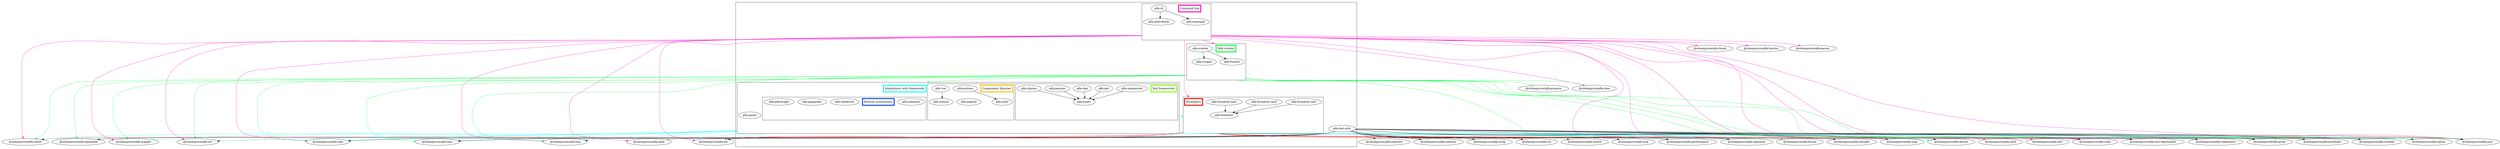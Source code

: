 digraph "dependency-graph-Alfa integrations" {
  compound = true;
  "@siteimprove/alfa-act";
  "exit_Formatters";
  "@siteimprove/alfa-earl";
  "@siteimprove/alfa-formatter";
  "@siteimprove/alfa-future";
  "@siteimprove/alfa-hash";
  "@siteimprove/alfa-rules";
  "@siteimprove/alfa-test-deprecated";
  "@siteimprove/alfa-functor";
  "exit_Command line";
  "@siteimprove/alfa-json";
  "@siteimprove/alfa-mapper";
  "@siteimprove/alfa-option";
  "@siteimprove/alfa-parser";
  "@siteimprove/alfa-predicate";
  "@siteimprove/alfa-refinement";
  "@siteimprove/alfa-result";
  "@siteimprove/alfa-thunk";
  "@siteimprove/alfa-device";
  "exit_Integrations with frameworks";
  "@siteimprove/alfa-dom";
  "@siteimprove/alfa-http";
  "@siteimprove/alfa-url";
  "@siteimprove/alfa-web";
  "@siteimprove/alfa-react";
  "@siteimprove/alfa-assert";
  "@siteimprove/alfa-array";
  "exit_Web crawler";
  "@siteimprove/alfa-equatable";
  "@siteimprove/alfa-iterable";
  "@siteimprove/alfa-promise";
  "@siteimprove/alfa-puppeteer";
  "name_Integrations with frameworks";
  "@siteimprove/alfa-time";
  "@siteimprove/alfa-cheerio";
  "@siteimprove/alfa-performance";
  "@siteimprove/alfa-sequence";
  "@siteimprove/alfa-command";
  "name_Formatters";
  "@siteimprove/alfa-interviewer";
  "@siteimprove/alfa-scraper";
  "name_Web crawler";
  "@siteimprove/alfa-aria";
  "@siteimprove/alfa-cascade";
  "@siteimprove/alfa-css";
  "@siteimprove/alfa-map";
  "@siteimprove/alfa-selective";
  "@siteimprove/alfa-selector";
  "@siteimprove/alfa-wcag";
  "@siteimprove/alfa-record";
  "@siteimprove/alfa-sarif";
  "@siteimprove/alfa-frontier";
  "@siteimprove/alfa-formatter-earl";
  subgraph "cluster_Alfa integrations" {
    color = "#000000";
    label = "";
    "exit_Alfa integrations" [
      style = "invis";
    ];
    "@siteimprove/alfa-test-utils" [
      label = "alfa-test-utils";
    ];
    subgraph "cluster_Formatters" {
      color = "#000000";
      label = "";
      "name_Formatters" [
        penwidth = 5;
        shape = "rectangle";
        color = "#ff0000";
        label = "Formatters";
      ];
      "exit_Formatters" [
        style = "invis";
      ];
      "@siteimprove/alfa-formatter-earl" [
        label = "alfa-formatter-earl";
      ];
      "@siteimprove/alfa-formatter-sarif" [
        label = "alfa-formatter-sarif";
      ];
      "@siteimprove/alfa-formatter-json" [
        label = "alfa-formatter-json";
      ];
      "@siteimprove/alfa-formatter" [
        label = "alfa-formatter";
      ];
      "@siteimprove/alfa-formatter-earl" -> "exit_Formatters" [
        style = "invis";
      ];
      "@siteimprove/alfa-formatter-sarif" -> "exit_Formatters" [
        style = "invis";
      ];
      "@siteimprove/alfa-formatter-json" -> "exit_Formatters" [
        style = "invis";
      ];
      "@siteimprove/alfa-formatter" -> "exit_Formatters" [
        style = "invis";
      ];
    }
    subgraph "cluster_Command line" {
      color = "#000000";
      label = "";
      "name_Command line" [
        penwidth = 5;
        shape = "rectangle";
        color = "#ff00bf";
        label = "Command line";
      ];
      "exit_Command line" [
        style = "invis";
      ];
      "@siteimprove/alfa-command" [
        label = "alfa-command";
      ];
      "@siteimprove/alfa-interviewer" [
        label = "alfa-interviewer";
      ];
      "@siteimprove/alfa-cli" [
        label = "alfa-cli";
      ];
      "@siteimprove/alfa-command" -> "exit_Command line" [
        style = "invis";
      ];
      "@siteimprove/alfa-interviewer" -> "exit_Command line" [
        style = "invis";
      ];
      "@siteimprove/alfa-cli" -> "exit_Command line" [
        style = "invis";
      ];
    }
    subgraph "cluster_Integrations with frameworks" {
      color = "#000000";
      label = "";
      "name_Integrations with frameworks" [
        penwidth = 5;
        shape = "rectangle";
        color = "#00ffff";
        label = "Integrations with frameworks";
      ];
      "exit_Integrations with frameworks" [
        style = "invis";
      ];
      "@siteimprove/alfa-jquery" [
        label = "alfa-jquery";
      ];
      subgraph "cluster_Browser automations" {
        color = "#000000";
        label = "";
        "name_Browser automations" [
          penwidth = 5;
          shape = "rectangle";
          color = "#0040ff";
          label = "Browser automations";
        ];
        "exit_Browser automations" [
          style = "invis";
        ];
        "@siteimprove/alfa-playwright" [
          label = "alfa-playwright";
        ];
        "@siteimprove/alfa-puppeteer" [
          label = "alfa-puppeteer";
        ];
        "@siteimprove/alfa-webdriver" [
          label = "alfa-webdriver";
        ];
        "@siteimprove/alfa-selenium" [
          label = "alfa-selenium";
        ];
        "@siteimprove/alfa-playwright" -> "exit_Browser automations" [
          style = "invis";
        ];
        "@siteimprove/alfa-puppeteer" -> "exit_Browser automations" [
          style = "invis";
        ];
        "@siteimprove/alfa-webdriver" -> "exit_Browser automations" [
          style = "invis";
        ];
        "@siteimprove/alfa-selenium" -> "exit_Browser automations" [
          style = "invis";
        ];
      }
      subgraph "cluster_Components libraries" {
        color = "#000000";
        label = "";
        "name_Components libraries" [
          penwidth = 5;
          shape = "rectangle";
          color = "#ffbf00";
          label = "Components libraries";
        ];
        "exit_Components libraries" [
          style = "invis";
        ];
        "@siteimprove/alfa-enzyme" [
          label = "alfa-enzyme";
        ];
        "@siteimprove/alfa-angular" [
          label = "alfa-angular";
        ];
        "@siteimprove/alfa-react" [
          label = "alfa-react";
        ];
        "@siteimprove/alfa-vue" [
          label = "alfa-vue";
        ];
        "@siteimprove/alfa-cheerio" [
          label = "alfa-cheerio";
        ];
        "@siteimprove/alfa-enzyme" -> "exit_Components libraries" [
          style = "invis";
        ];
        "@siteimprove/alfa-angular" -> "exit_Components libraries" [
          style = "invis";
        ];
        "@siteimprove/alfa-react" -> "exit_Components libraries" [
          style = "invis";
        ];
        "@siteimprove/alfa-vue" -> "exit_Components libraries" [
          style = "invis";
        ];
        "@siteimprove/alfa-cheerio" -> "exit_Components libraries" [
          style = "invis";
        ];
      }
      subgraph "cluster_Test frameworks" {
        color = "#000000";
        label = "";
        "name_Test frameworks" [
          penwidth = 5;
          shape = "rectangle";
          color = "#80ff00";
          label = "Test frameworks";
        ];
        "exit_Test frameworks" [
          style = "invis";
        ];
        "@siteimprove/alfa-chai" [
          label = "alfa-chai";
        ];
        "@siteimprove/alfa-jasmine" [
          label = "alfa-jasmine";
        ];
        "@siteimprove/alfa-assert" [
          label = "alfa-assert";
        ];
        "@siteimprove/alfa-unexpected" [
          label = "alfa-unexpected";
        ];
        "@siteimprove/alfa-jest" [
          label = "alfa-jest";
        ];
        "@siteimprove/alfa-cypress" [
          label = "alfa-cypress";
        ];
        "@siteimprove/alfa-chai" -> "exit_Test frameworks" [
          style = "invis";
        ];
        "@siteimprove/alfa-jasmine" -> "exit_Test frameworks" [
          style = "invis";
        ];
        "@siteimprove/alfa-assert" -> "exit_Test frameworks" [
          style = "invis";
        ];
        "@siteimprove/alfa-unexpected" -> "exit_Test frameworks" [
          style = "invis";
        ];
        "@siteimprove/alfa-jest" -> "exit_Test frameworks" [
          style = "invis";
        ];
        "@siteimprove/alfa-cypress" -> "exit_Test frameworks" [
          style = "invis";
        ];
      }
      "exit_Browser automations" -> "exit_Integrations with frameworks" [
        style = "invis";
      ];
      "exit_Components libraries" -> "exit_Integrations with frameworks" [
        style = "invis";
      ];
      "exit_Test frameworks" -> "exit_Integrations with frameworks" [
        style = "invis";
      ];
      "exit_Components libraries" -> "exit_Integrations with frameworks" [
        style = "invis";
      ];
      "exit_Components libraries" -> "exit_Integrations with frameworks" [
        style = "invis";
      ];
      "exit_Components libraries" -> "exit_Integrations with frameworks" [
        style = "invis";
      ];
      "exit_Test frameworks" -> "exit_Integrations with frameworks" [
        style = "invis";
      ];
      "exit_Browser automations" -> "exit_Integrations with frameworks" [
        style = "invis";
      ];
      "exit_Test frameworks" -> "exit_Integrations with frameworks" [
        style = "invis";
      ];
      "@siteimprove/alfa-jquery" -> "exit_Integrations with frameworks" [
        style = "invis";
      ];
      "exit_Browser automations" -> "exit_Integrations with frameworks" [
        style = "invis";
      ];
      "exit_Test frameworks" -> "exit_Integrations with frameworks" [
        style = "invis";
      ];
      "exit_Browser automations" -> "exit_Integrations with frameworks" [
        style = "invis";
      ];
      "exit_Components libraries" -> "exit_Integrations with frameworks" [
        style = "invis";
      ];
      "exit_Test frameworks" -> "exit_Integrations with frameworks" [
        style = "invis";
      ];
      "exit_Test frameworks" -> "exit_Integrations with frameworks" [
        style = "invis";
      ];
    }
    subgraph "cluster_Web crawler" {
      color = "#000000";
      label = "";
      "name_Web crawler" [
        penwidth = 5;
        shape = "rectangle";
        color = "#00ff40";
        label = "Web crawler";
      ];
      "exit_Web crawler" [
        style = "invis";
      ];
      "@siteimprove/alfa-scraper" [
        label = "alfa-scraper";
      ];
      "@siteimprove/alfa-crawler" [
        label = "alfa-crawler";
      ];
      "@siteimprove/alfa-frontier" [
        label = "alfa-frontier";
      ];
      "@siteimprove/alfa-scraper" -> "exit_Web crawler" [
        style = "invis";
      ];
      "@siteimprove/alfa-crawler" -> "exit_Web crawler" [
        style = "invis";
      ];
      "@siteimprove/alfa-frontier" -> "exit_Web crawler" [
        style = "invis";
      ];
    }
    "exit_Formatters" -> "exit_Alfa integrations" [
      style = "invis";
    ];
    "exit_Command line" -> "exit_Alfa integrations" [
      style = "invis";
    ];
    "exit_Integrations with frameworks" -> "exit_Alfa integrations" [
      style = "invis";
    ];
    "exit_Integrations with frameworks" -> "exit_Alfa integrations" [
      style = "invis";
    ];
    "exit_Integrations with frameworks" -> "exit_Alfa integrations" [
      style = "invis";
    ];
    "exit_Integrations with frameworks" -> "exit_Alfa integrations" [
      style = "invis";
    ];
    "exit_Web crawler" -> "exit_Alfa integrations" [
      style = "invis";
    ];
    "exit_Integrations with frameworks" -> "exit_Alfa integrations" [
      style = "invis";
    ];
    "exit_Command line" -> "exit_Alfa integrations" [
      style = "invis";
    ];
    "exit_Integrations with frameworks" -> "exit_Alfa integrations" [
      style = "invis";
    ];
    "exit_Integrations with frameworks" -> "exit_Alfa integrations" [
      style = "invis";
    ];
    "exit_Integrations with frameworks" -> "exit_Alfa integrations" [
      style = "invis";
    ];
    "exit_Integrations with frameworks" -> "exit_Alfa integrations" [
      style = "invis";
    ];
    "exit_Command line" -> "exit_Alfa integrations" [
      style = "invis";
    ];
    "exit_Integrations with frameworks" -> "exit_Alfa integrations" [
      style = "invis";
    ];
    "@siteimprove/alfa-test-utils" -> "exit_Alfa integrations" [
      style = "invis";
    ];
    "exit_Formatters" -> "exit_Alfa integrations" [
      style = "invis";
    ];
    "exit_Integrations with frameworks" -> "exit_Alfa integrations" [
      style = "invis";
    ];
    "exit_Web crawler" -> "exit_Alfa integrations" [
      style = "invis";
    ];
    "exit_Integrations with frameworks" -> "exit_Alfa integrations" [
      style = "invis";
    ];
    "exit_Integrations with frameworks" -> "exit_Alfa integrations" [
      style = "invis";
    ];
    "exit_Web crawler" -> "exit_Alfa integrations" [
      style = "invis";
    ];
    "exit_Formatters" -> "exit_Alfa integrations" [
      style = "invis";
    ];
    "exit_Integrations with frameworks" -> "exit_Alfa integrations" [
      style = "invis";
    ];
    "exit_Formatters" -> "exit_Alfa integrations" [
      style = "invis";
    ];
    "exit_Integrations with frameworks" -> "exit_Alfa integrations" [
      style = "invis";
    ];
    "exit_Integrations with frameworks" -> "exit_Alfa integrations" [
      style = "invis";
    ];
  }
  "@siteimprove/alfa-formatter-earl" -> "@siteimprove/alfa-act" [
    style = "invis";
  ];
  "exit_Formatters" -> "@siteimprove/alfa-act" [
    style = "solid";
    color = "#ff0000";
    ltail = "cluster_Formatters";
  ];
  "@siteimprove/alfa-formatter-earl" -> "@siteimprove/alfa-earl" [
    style = "invis";
  ];
  "exit_Formatters" -> "@siteimprove/alfa-earl" [
    style = "solid";
    color = "#ff0000";
    ltail = "cluster_Formatters";
  ];
  "@siteimprove/alfa-formatter-earl" -> "@siteimprove/alfa-formatter" [
    style = "invis";
  ];
  "@siteimprove/alfa-formatter-earl" -> "@siteimprove/alfa-formatter" [
    style = "solid";
    color = "black";
  ];
  "@siteimprove/alfa-formatter-earl" -> "@siteimprove/alfa-future" [
    style = "invis";
  ];
  "exit_Formatters" -> "@siteimprove/alfa-future" [
    style = "solid";
    color = "#ff0000";
    ltail = "cluster_Formatters";
  ];
  "@siteimprove/alfa-formatter-earl" -> "@siteimprove/alfa-hash" [
    style = "invis";
  ];
  "exit_Formatters" -> "@siteimprove/alfa-hash" [
    style = "solid";
    color = "#ff0000";
    ltail = "cluster_Formatters";
  ];
  "@siteimprove/alfa-formatter-earl" -> "@siteimprove/alfa-rules" [
    style = "invis";
  ];
  "exit_Formatters" -> "@siteimprove/alfa-rules" [
    style = "solid";
    color = "#ff0000";
    ltail = "cluster_Formatters";
  ];
  "@siteimprove/alfa-formatter-earl" -> "@siteimprove/alfa-test-deprecated" [
    style = "invis";
  ];
  "exit_Formatters" -> "@siteimprove/alfa-test-deprecated" [
    style = "dotted";
    color = "#ff0000";
    ltail = "cluster_Formatters";
  ];
  "@siteimprove/alfa-command" -> "@siteimprove/alfa-functor" [
    style = "invis";
  ];
  "exit_Command line" -> "@siteimprove/alfa-functor" [
    style = "solid";
    color = "#ff00bf";
    ltail = "cluster_Command line";
  ];
  "@siteimprove/alfa-command" -> "@siteimprove/alfa-json" [
    style = "invis";
  ];
  "exit_Command line" -> "@siteimprove/alfa-json" [
    style = "solid";
    color = "#ff00bf";
    ltail = "cluster_Command line";
  ];
  "@siteimprove/alfa-command" -> "@siteimprove/alfa-mapper" [
    style = "invis";
  ];
  "exit_Command line" -> "@siteimprove/alfa-mapper" [
    style = "solid";
    color = "#ff00bf";
    ltail = "cluster_Command line";
  ];
  "@siteimprove/alfa-command" -> "@siteimprove/alfa-option" [
    style = "invis";
  ];
  "exit_Command line" -> "@siteimprove/alfa-option" [
    style = "solid";
    color = "#ff00bf";
    ltail = "cluster_Command line";
  ];
  "@siteimprove/alfa-command" -> "@siteimprove/alfa-parser" [
    style = "invis";
  ];
  "exit_Command line" -> "@siteimprove/alfa-parser" [
    style = "solid";
    color = "#ff00bf";
    ltail = "cluster_Command line";
  ];
  "@siteimprove/alfa-command" -> "@siteimprove/alfa-predicate" [
    style = "invis";
  ];
  "exit_Command line" -> "@siteimprove/alfa-predicate" [
    style = "solid";
    color = "#ff00bf";
    ltail = "cluster_Command line";
  ];
  "@siteimprove/alfa-command" -> "@siteimprove/alfa-refinement" [
    style = "invis";
  ];
  "exit_Command line" -> "@siteimprove/alfa-refinement" [
    style = "solid";
    color = "#ff00bf";
    ltail = "cluster_Command line";
  ];
  "@siteimprove/alfa-command" -> "@siteimprove/alfa-result" [
    style = "invis";
  ];
  "exit_Command line" -> "@siteimprove/alfa-result" [
    style = "solid";
    color = "#ff00bf";
    ltail = "cluster_Command line";
  ];
  "@siteimprove/alfa-command" -> "@siteimprove/alfa-thunk" [
    style = "invis";
  ];
  "exit_Command line" -> "@siteimprove/alfa-thunk" [
    style = "solid";
    color = "#ff00bf";
    ltail = "cluster_Command line";
  ];
  "@siteimprove/alfa-command" -> "@siteimprove/alfa-test-deprecated" [
    style = "invis";
  ];
  "exit_Command line" -> "@siteimprove/alfa-test-deprecated" [
    style = "dotted";
    color = "#ff00bf";
    ltail = "cluster_Command line";
  ];
  "@siteimprove/alfa-playwright" -> "@siteimprove/alfa-device" [
    style = "invis";
  ];
  "exit_Integrations with frameworks" -> "@siteimprove/alfa-device" [
    style = "solid";
    color = "#00ffff";
    ltail = "cluster_Integrations with frameworks";
  ];
  "@siteimprove/alfa-playwright" -> "@siteimprove/alfa-dom" [
    style = "invis";
  ];
  "exit_Integrations with frameworks" -> "@siteimprove/alfa-dom" [
    style = "solid";
    color = "#00ffff";
    ltail = "cluster_Integrations with frameworks";
  ];
  "@siteimprove/alfa-playwright" -> "@siteimprove/alfa-http" [
    style = "invis";
  ];
  "exit_Integrations with frameworks" -> "@siteimprove/alfa-http" [
    style = "solid";
    color = "#00ffff";
    ltail = "cluster_Integrations with frameworks";
  ];
  "@siteimprove/alfa-playwright" -> "@siteimprove/alfa-url" [
    style = "invis";
  ];
  "exit_Integrations with frameworks" -> "@siteimprove/alfa-url" [
    style = "solid";
    color = "#00ffff";
    ltail = "cluster_Integrations with frameworks";
  ];
  "@siteimprove/alfa-playwright" -> "@siteimprove/alfa-web" [
    style = "invis";
  ];
  "exit_Integrations with frameworks" -> "@siteimprove/alfa-web" [
    style = "solid";
    color = "#00ffff";
    ltail = "cluster_Integrations with frameworks";
  ];
  "@siteimprove/alfa-playwright" -> "@siteimprove/alfa-test-deprecated" [
    style = "invis";
  ];
  "exit_Integrations with frameworks" -> "@siteimprove/alfa-test-deprecated" [
    style = "dotted";
    color = "#00ffff";
    ltail = "cluster_Integrations with frameworks";
  ];
  "@siteimprove/alfa-enzyme" -> "@siteimprove/alfa-react" [
    style = "invis";
  ];
  "@siteimprove/alfa-enzyme" -> "@siteimprove/alfa-react" [
    style = "solid";
    color = "black";
  ];
  "@siteimprove/alfa-enzyme" -> "@siteimprove/alfa-web" [
    style = "invis";
  ];
  "exit_Integrations with frameworks" -> "@siteimprove/alfa-web" [
    style = "invis";
    color = "#00ffff";
    ltail = "cluster_Integrations with frameworks";
  ];
  "@siteimprove/alfa-chai" -> "@siteimprove/alfa-act" [
    style = "invis";
  ];
  "exit_Integrations with frameworks" -> "@siteimprove/alfa-act" [
    style = "solid";
    color = "#00ffff";
    ltail = "cluster_Integrations with frameworks";
  ];
  "@siteimprove/alfa-chai" -> "@siteimprove/alfa-assert" [
    style = "invis";
  ];
  "@siteimprove/alfa-chai" -> "@siteimprove/alfa-assert" [
    style = "solid";
    color = "black";
  ];
  "@siteimprove/alfa-chai" -> "@siteimprove/alfa-future" [
    style = "invis";
  ];
  "exit_Integrations with frameworks" -> "@siteimprove/alfa-future" [
    style = "solid";
    color = "#00ffff";
    ltail = "cluster_Integrations with frameworks";
  ];
  "@siteimprove/alfa-chai" -> "@siteimprove/alfa-hash" [
    style = "invis";
  ];
  "exit_Integrations with frameworks" -> "@siteimprove/alfa-hash" [
    style = "solid";
    color = "#00ffff";
    ltail = "cluster_Integrations with frameworks";
  ];
  "@siteimprove/alfa-chai" -> "@siteimprove/alfa-mapper" [
    style = "invis";
  ];
  "exit_Integrations with frameworks" -> "@siteimprove/alfa-mapper" [
    style = "solid";
    color = "#00ffff";
    ltail = "cluster_Integrations with frameworks";
  ];
  "@siteimprove/alfa-angular" -> "@siteimprove/alfa-device" [
    style = "invis";
  ];
  "exit_Integrations with frameworks" -> "@siteimprove/alfa-device" [
    style = "invis";
    color = "#00ffff";
    ltail = "cluster_Integrations with frameworks";
  ];
  "@siteimprove/alfa-angular" -> "@siteimprove/alfa-dom" [
    style = "invis";
  ];
  "exit_Integrations with frameworks" -> "@siteimprove/alfa-dom" [
    style = "invis";
    color = "#00ffff";
    ltail = "cluster_Integrations with frameworks";
  ];
  "@siteimprove/alfa-angular" -> "@siteimprove/alfa-http" [
    style = "invis";
  ];
  "exit_Integrations with frameworks" -> "@siteimprove/alfa-http" [
    style = "invis";
    color = "#00ffff";
    ltail = "cluster_Integrations with frameworks";
  ];
  "@siteimprove/alfa-angular" -> "@siteimprove/alfa-web" [
    style = "invis";
  ];
  "exit_Integrations with frameworks" -> "@siteimprove/alfa-web" [
    style = "invis";
    color = "#00ffff";
    ltail = "cluster_Integrations with frameworks";
  ];
  "@siteimprove/alfa-scraper" -> "@siteimprove/alfa-array" [
    style = "invis";
  ];
  "exit_Web crawler" -> "@siteimprove/alfa-array" [
    style = "solid";
    color = "#00ff40";
    ltail = "cluster_Web crawler";
  ];
  "@siteimprove/alfa-scraper" -> "@siteimprove/alfa-device" [
    style = "invis";
  ];
  "exit_Web crawler" -> "@siteimprove/alfa-device" [
    style = "solid";
    color = "#00ff40";
    ltail = "cluster_Web crawler";
  ];
  "@siteimprove/alfa-scraper" -> "@siteimprove/alfa-dom" [
    style = "invis";
  ];
  "exit_Web crawler" -> "@siteimprove/alfa-dom" [
    style = "solid";
    color = "#00ff40";
    ltail = "cluster_Web crawler";
  ];
  "@siteimprove/alfa-scraper" -> "@siteimprove/alfa-equatable" [
    style = "invis";
  ];
  "exit_Web crawler" -> "@siteimprove/alfa-equatable" [
    style = "solid";
    color = "#00ff40";
    ltail = "cluster_Web crawler";
  ];
  "@siteimprove/alfa-scraper" -> "@siteimprove/alfa-http" [
    style = "invis";
  ];
  "exit_Web crawler" -> "@siteimprove/alfa-http" [
    style = "solid";
    color = "#00ff40";
    ltail = "cluster_Web crawler";
  ];
  "@siteimprove/alfa-scraper" -> "@siteimprove/alfa-iterable" [
    style = "invis";
  ];
  "exit_Web crawler" -> "@siteimprove/alfa-iterable" [
    style = "solid";
    color = "#00ff40";
    ltail = "cluster_Web crawler";
  ];
  "@siteimprove/alfa-scraper" -> "@siteimprove/alfa-json" [
    style = "invis";
  ];
  "exit_Web crawler" -> "@siteimprove/alfa-json" [
    style = "solid";
    color = "#00ff40";
    ltail = "cluster_Web crawler";
  ];
  "@siteimprove/alfa-scraper" -> "@siteimprove/alfa-mapper" [
    style = "invis";
  ];
  "exit_Web crawler" -> "@siteimprove/alfa-mapper" [
    style = "solid";
    color = "#00ff40";
    ltail = "cluster_Web crawler";
  ];
  "@siteimprove/alfa-scraper" -> "@siteimprove/alfa-option" [
    style = "invis";
  ];
  "exit_Web crawler" -> "@siteimprove/alfa-option" [
    style = "solid";
    color = "#00ff40";
    ltail = "cluster_Web crawler";
  ];
  "@siteimprove/alfa-scraper" -> "@siteimprove/alfa-promise" [
    style = "invis";
  ];
  "exit_Web crawler" -> "@siteimprove/alfa-promise" [
    style = "solid";
    color = "#00ff40";
    ltail = "cluster_Web crawler";
  ];
  "exit_Web crawler" -> "name_Integrations with frameworks" [
    style = "solid";
    color = "#00ff40";
    lhead = "cluster_Integrations with frameworks";
    ltail = "cluster_Web crawler";
  ];
  "@siteimprove/alfa-scraper" -> "@siteimprove/alfa-result" [
    style = "invis";
  ];
  "exit_Web crawler" -> "@siteimprove/alfa-result" [
    style = "solid";
    color = "#00ff40";
    ltail = "cluster_Web crawler";
  ];
  "@siteimprove/alfa-scraper" -> "@siteimprove/alfa-time" [
    style = "invis";
  ];
  "exit_Web crawler" -> "@siteimprove/alfa-time" [
    style = "solid";
    color = "#00ff40";
    ltail = "cluster_Web crawler";
  ];
  "@siteimprove/alfa-scraper" -> "@siteimprove/alfa-url" [
    style = "invis";
  ];
  "exit_Web crawler" -> "@siteimprove/alfa-url" [
    style = "solid";
    color = "#00ff40";
    ltail = "cluster_Web crawler";
  ];
  "@siteimprove/alfa-scraper" -> "@siteimprove/alfa-web" [
    style = "invis";
  ];
  "exit_Web crawler" -> "@siteimprove/alfa-web" [
    style = "solid";
    color = "#00ff40";
    ltail = "cluster_Web crawler";
  ];
  "@siteimprove/alfa-scraper" -> "@siteimprove/alfa-test-deprecated" [
    style = "invis";
  ];
  "exit_Web crawler" -> "@siteimprove/alfa-test-deprecated" [
    style = "dotted";
    color = "#00ff40";
    ltail = "cluster_Web crawler";
  ];
  "@siteimprove/alfa-react" -> "@siteimprove/alfa-device" [
    style = "invis";
  ];
  "exit_Integrations with frameworks" -> "@siteimprove/alfa-device" [
    style = "invis";
    color = "#00ffff";
    ltail = "cluster_Integrations with frameworks";
  ];
  "@siteimprove/alfa-react" -> "@siteimprove/alfa-dom" [
    style = "invis";
  ];
  "exit_Integrations with frameworks" -> "@siteimprove/alfa-dom" [
    style = "invis";
    color = "#00ffff";
    ltail = "cluster_Integrations with frameworks";
  ];
  "@siteimprove/alfa-react" -> "@siteimprove/alfa-http" [
    style = "invis";
  ];
  "exit_Integrations with frameworks" -> "@siteimprove/alfa-http" [
    style = "invis";
    color = "#00ffff";
    ltail = "cluster_Integrations with frameworks";
  ];
  "@siteimprove/alfa-react" -> "@siteimprove/alfa-option" [
    style = "invis";
  ];
  "exit_Integrations with frameworks" -> "@siteimprove/alfa-option" [
    style = "solid";
    color = "#00ffff";
    ltail = "cluster_Integrations with frameworks";
  ];
  "@siteimprove/alfa-react" -> "@siteimprove/alfa-refinement" [
    style = "invis";
  ];
  "exit_Integrations with frameworks" -> "@siteimprove/alfa-refinement" [
    style = "solid";
    color = "#00ffff";
    ltail = "cluster_Integrations with frameworks";
  ];
  "@siteimprove/alfa-react" -> "@siteimprove/alfa-web" [
    style = "invis";
  ];
  "exit_Integrations with frameworks" -> "@siteimprove/alfa-web" [
    style = "invis";
    color = "#00ffff";
    ltail = "cluster_Integrations with frameworks";
  ];
  "@siteimprove/alfa-react" -> "@siteimprove/alfa-test-deprecated" [
    style = "invis";
  ];
  "exit_Integrations with frameworks" -> "@siteimprove/alfa-test-deprecated" [
    style = "invis";
    color = "#00ffff";
    ltail = "cluster_Integrations with frameworks";
  ];
  "@siteimprove/alfa-interviewer" -> "@siteimprove/alfa-act" [
    style = "invis";
  ];
  "exit_Command line" -> "@siteimprove/alfa-act" [
    style = "solid";
    color = "#ff00bf";
    ltail = "cluster_Command line";
  ];
  "@siteimprove/alfa-interviewer" -> "@siteimprove/alfa-hash" [
    style = "invis";
  ];
  "exit_Command line" -> "@siteimprove/alfa-hash" [
    style = "solid";
    color = "#ff00bf";
    ltail = "cluster_Command line";
  ];
  "@siteimprove/alfa-interviewer" -> "@siteimprove/alfa-result" [
    style = "invis";
  ];
  "exit_Command line" -> "@siteimprove/alfa-result" [
    style = "invis";
    color = "#ff00bf";
    ltail = "cluster_Command line";
  ];
  "@siteimprove/alfa-vue" -> "@siteimprove/alfa-cheerio" [
    style = "invis";
  ];
  "@siteimprove/alfa-vue" -> "@siteimprove/alfa-cheerio" [
    style = "solid";
    color = "black";
  ];
  "@siteimprove/alfa-vue" -> "@siteimprove/alfa-device" [
    style = "invis";
  ];
  "exit_Integrations with frameworks" -> "@siteimprove/alfa-device" [
    style = "invis";
    color = "#00ffff";
    ltail = "cluster_Integrations with frameworks";
  ];
  "@siteimprove/alfa-vue" -> "@siteimprove/alfa-dom" [
    style = "invis";
  ];
  "exit_Integrations with frameworks" -> "@siteimprove/alfa-dom" [
    style = "invis";
    color = "#00ffff";
    ltail = "cluster_Integrations with frameworks";
  ];
  "@siteimprove/alfa-vue" -> "@siteimprove/alfa-http" [
    style = "invis";
  ];
  "exit_Integrations with frameworks" -> "@siteimprove/alfa-http" [
    style = "invis";
    color = "#00ffff";
    ltail = "cluster_Integrations with frameworks";
  ];
  "@siteimprove/alfa-vue" -> "@siteimprove/alfa-web" [
    style = "invis";
  ];
  "exit_Integrations with frameworks" -> "@siteimprove/alfa-web" [
    style = "invis";
    color = "#00ffff";
    ltail = "cluster_Integrations with frameworks";
  ];
  "@siteimprove/alfa-jasmine" -> "@siteimprove/alfa-act" [
    style = "invis";
  ];
  "exit_Integrations with frameworks" -> "@siteimprove/alfa-act" [
    style = "invis";
    color = "#00ffff";
    ltail = "cluster_Integrations with frameworks";
  ];
  "@siteimprove/alfa-jasmine" -> "@siteimprove/alfa-assert" [
    style = "invis";
  ];
  "@siteimprove/alfa-jasmine" -> "@siteimprove/alfa-assert" [
    style = "solid";
    color = "black";
  ];
  "@siteimprove/alfa-jasmine" -> "@siteimprove/alfa-hash" [
    style = "invis";
  ];
  "exit_Integrations with frameworks" -> "@siteimprove/alfa-hash" [
    style = "invis";
    color = "#00ffff";
    ltail = "cluster_Integrations with frameworks";
  ];
  "@siteimprove/alfa-jasmine" -> "@siteimprove/alfa-mapper" [
    style = "invis";
  ];
  "exit_Integrations with frameworks" -> "@siteimprove/alfa-mapper" [
    style = "invis";
    color = "#00ffff";
    ltail = "cluster_Integrations with frameworks";
  ];
  "@siteimprove/alfa-puppeteer" -> "@siteimprove/alfa-device" [
    style = "invis";
  ];
  "exit_Integrations with frameworks" -> "@siteimprove/alfa-device" [
    style = "invis";
    color = "#00ffff";
    ltail = "cluster_Integrations with frameworks";
  ];
  "@siteimprove/alfa-puppeteer" -> "@siteimprove/alfa-dom" [
    style = "invis";
  ];
  "exit_Integrations with frameworks" -> "@siteimprove/alfa-dom" [
    style = "invis";
    color = "#00ffff";
    ltail = "cluster_Integrations with frameworks";
  ];
  "@siteimprove/alfa-puppeteer" -> "@siteimprove/alfa-http" [
    style = "invis";
  ];
  "exit_Integrations with frameworks" -> "@siteimprove/alfa-http" [
    style = "invis";
    color = "#00ffff";
    ltail = "cluster_Integrations with frameworks";
  ];
  "@siteimprove/alfa-puppeteer" -> "@siteimprove/alfa-url" [
    style = "invis";
  ];
  "exit_Integrations with frameworks" -> "@siteimprove/alfa-url" [
    style = "invis";
    color = "#00ffff";
    ltail = "cluster_Integrations with frameworks";
  ];
  "@siteimprove/alfa-puppeteer" -> "@siteimprove/alfa-web" [
    style = "invis";
  ];
  "exit_Integrations with frameworks" -> "@siteimprove/alfa-web" [
    style = "invis";
    color = "#00ffff";
    ltail = "cluster_Integrations with frameworks";
  ];
  "@siteimprove/alfa-puppeteer" -> "@siteimprove/alfa-test-deprecated" [
    style = "invis";
  ];
  "exit_Integrations with frameworks" -> "@siteimprove/alfa-test-deprecated" [
    style = "invis";
    color = "#00ffff";
    ltail = "cluster_Integrations with frameworks";
  ];
  "@siteimprove/alfa-assert" -> "@siteimprove/alfa-act" [
    style = "invis";
  ];
  "exit_Integrations with frameworks" -> "@siteimprove/alfa-act" [
    style = "invis";
    color = "#00ffff";
    ltail = "cluster_Integrations with frameworks";
  ];
  "@siteimprove/alfa-assert" -> "@siteimprove/alfa-future" [
    style = "invis";
  ];
  "exit_Integrations with frameworks" -> "@siteimprove/alfa-future" [
    style = "invis";
    color = "#00ffff";
    ltail = "cluster_Integrations with frameworks";
  ];
  "@siteimprove/alfa-assert" -> "@siteimprove/alfa-hash" [
    style = "invis";
  ];
  "exit_Integrations with frameworks" -> "@siteimprove/alfa-hash" [
    style = "invis";
    color = "#00ffff";
    ltail = "cluster_Integrations with frameworks";
  ];
  "@siteimprove/alfa-assert" -> "@siteimprove/alfa-option" [
    style = "invis";
  ];
  "exit_Integrations with frameworks" -> "@siteimprove/alfa-option" [
    style = "invis";
    color = "#00ffff";
    ltail = "cluster_Integrations with frameworks";
  ];
  "@siteimprove/alfa-assert" -> "@siteimprove/alfa-performance" [
    style = "invis";
  ];
  "exit_Integrations with frameworks" -> "@siteimprove/alfa-performance" [
    style = "solid";
    color = "#00ffff";
    ltail = "cluster_Integrations with frameworks";
  ];
  "@siteimprove/alfa-assert" -> "@siteimprove/alfa-predicate" [
    style = "invis";
  ];
  "exit_Integrations with frameworks" -> "@siteimprove/alfa-predicate" [
    style = "solid";
    color = "#00ffff";
    ltail = "cluster_Integrations with frameworks";
  ];
  "@siteimprove/alfa-assert" -> "@siteimprove/alfa-result" [
    style = "invis";
  ];
  "exit_Integrations with frameworks" -> "@siteimprove/alfa-result" [
    style = "solid";
    color = "#00ffff";
    ltail = "cluster_Integrations with frameworks";
  ];
  "@siteimprove/alfa-assert" -> "@siteimprove/alfa-sequence" [
    style = "invis";
  ];
  "exit_Integrations with frameworks" -> "@siteimprove/alfa-sequence" [
    style = "solid";
    color = "#00ffff";
    ltail = "cluster_Integrations with frameworks";
  ];
  "@siteimprove/alfa-assert" -> "@siteimprove/alfa-test-deprecated" [
    style = "invis";
  ];
  "exit_Integrations with frameworks" -> "@siteimprove/alfa-test-deprecated" [
    style = "invis";
    color = "#00ffff";
    ltail = "cluster_Integrations with frameworks";
  ];
  "@siteimprove/alfa-cli" -> "@siteimprove/alfa-act" [
    style = "invis";
  ];
  "exit_Command line" -> "@siteimprove/alfa-act" [
    style = "invis";
    color = "#ff00bf";
    ltail = "cluster_Command line";
  ];
  "@siteimprove/alfa-cli" -> "@siteimprove/alfa-command" [
    style = "invis";
  ];
  "@siteimprove/alfa-cli" -> "@siteimprove/alfa-command" [
    style = "solid";
    color = "black";
  ];
  "@siteimprove/alfa-cli" -> "@siteimprove/alfa-device" [
    style = "invis";
  ];
  "exit_Command line" -> "@siteimprove/alfa-device" [
    style = "solid";
    color = "#ff00bf";
    ltail = "cluster_Command line";
  ];
  "exit_Command line" -> "name_Formatters" [
    style = "solid";
    color = "#ff00bf";
    lhead = "cluster_Formatters";
    ltail = "cluster_Command line";
  ];
  "@siteimprove/alfa-cli" -> "@siteimprove/alfa-http" [
    style = "invis";
  ];
  "exit_Command line" -> "@siteimprove/alfa-http" [
    style = "solid";
    color = "#ff00bf";
    ltail = "cluster_Command line";
  ];
  "@siteimprove/alfa-cli" -> "@siteimprove/alfa-interviewer" [
    style = "invis";
  ];
  "@siteimprove/alfa-cli" -> "@siteimprove/alfa-interviewer" [
    style = "solid";
    color = "black";
  ];
  "@siteimprove/alfa-cli" -> "@siteimprove/alfa-iterable" [
    style = "invis";
  ];
  "exit_Command line" -> "@siteimprove/alfa-iterable" [
    style = "solid";
    color = "#ff00bf";
    ltail = "cluster_Command line";
  ];
  "@siteimprove/alfa-cli" -> "@siteimprove/alfa-option" [
    style = "invis";
  ];
  "exit_Command line" -> "@siteimprove/alfa-option" [
    style = "invis";
    color = "#ff00bf";
    ltail = "cluster_Command line";
  ];
  "@siteimprove/alfa-cli" -> "@siteimprove/alfa-result" [
    style = "invis";
  ];
  "exit_Command line" -> "@siteimprove/alfa-result" [
    style = "invis";
    color = "#ff00bf";
    ltail = "cluster_Command line";
  ];
  "@siteimprove/alfa-cli" -> "@siteimprove/alfa-rules" [
    style = "invis";
  ];
  "exit_Command line" -> "@siteimprove/alfa-rules" [
    style = "solid";
    color = "#ff00bf";
    ltail = "cluster_Command line";
  ];
  "exit_Command line" -> "name_Web crawler" [
    style = "solid";
    color = "#ff00bf";
    lhead = "cluster_Web crawler";
    ltail = "cluster_Command line";
  ];
  "@siteimprove/alfa-cli" -> "@siteimprove/alfa-time" [
    style = "invis";
  ];
  "exit_Command line" -> "@siteimprove/alfa-time" [
    style = "solid";
    color = "#ff00bf";
    ltail = "cluster_Command line";
  ];
  "@siteimprove/alfa-cli" -> "@siteimprove/alfa-url" [
    style = "invis";
  ];
  "exit_Command line" -> "@siteimprove/alfa-url" [
    style = "solid";
    color = "#ff00bf";
    ltail = "cluster_Command line";
  ];
  "@siteimprove/alfa-cli" -> "@siteimprove/alfa-web" [
    style = "invis";
  ];
  "exit_Command line" -> "@siteimprove/alfa-web" [
    style = "solid";
    color = "#ff00bf";
    ltail = "cluster_Command line";
  ];
  "@siteimprove/alfa-jquery" -> "@siteimprove/alfa-device" [
    style = "invis";
  ];
  "exit_Integrations with frameworks" -> "@siteimprove/alfa-device" [
    style = "invis";
    color = "#00ffff";
    ltail = "cluster_Integrations with frameworks";
  ];
  "@siteimprove/alfa-jquery" -> "@siteimprove/alfa-dom" [
    style = "invis";
  ];
  "exit_Integrations with frameworks" -> "@siteimprove/alfa-dom" [
    style = "invis";
    color = "#00ffff";
    ltail = "cluster_Integrations with frameworks";
  ];
  "@siteimprove/alfa-jquery" -> "@siteimprove/alfa-http" [
    style = "invis";
  ];
  "exit_Integrations with frameworks" -> "@siteimprove/alfa-http" [
    style = "invis";
    color = "#00ffff";
    ltail = "cluster_Integrations with frameworks";
  ];
  "@siteimprove/alfa-jquery" -> "@siteimprove/alfa-web" [
    style = "invis";
  ];
  "exit_Integrations with frameworks" -> "@siteimprove/alfa-web" [
    style = "invis";
    color = "#00ffff";
    ltail = "cluster_Integrations with frameworks";
  ];
  "@siteimprove/alfa-test-utils" -> "@siteimprove/alfa-act" [
    style = "invis";
  ];
  "@siteimprove/alfa-test-utils" -> "@siteimprove/alfa-act" [
    style = "solid";
    color = "black";
  ];
  "@siteimprove/alfa-test-utils" -> "@siteimprove/alfa-aria" [
    style = "invis";
  ];
  "@siteimprove/alfa-test-utils" -> "@siteimprove/alfa-aria" [
    style = "solid";
    color = "black";
  ];
  "@siteimprove/alfa-test-utils" -> "@siteimprove/alfa-array" [
    style = "invis";
  ];
  "@siteimprove/alfa-test-utils" -> "@siteimprove/alfa-array" [
    style = "solid";
    color = "black";
  ];
  "@siteimprove/alfa-test-utils" -> "@siteimprove/alfa-cascade" [
    style = "invis";
  ];
  "@siteimprove/alfa-test-utils" -> "@siteimprove/alfa-cascade" [
    style = "solid";
    color = "black";
  ];
  "@siteimprove/alfa-test-utils" -> "@siteimprove/alfa-css" [
    style = "invis";
  ];
  "@siteimprove/alfa-test-utils" -> "@siteimprove/alfa-css" [
    style = "solid";
    color = "black";
  ];
  "@siteimprove/alfa-test-utils" -> "@siteimprove/alfa-dom" [
    style = "invis";
  ];
  "@siteimprove/alfa-test-utils" -> "@siteimprove/alfa-dom" [
    style = "solid";
    color = "black";
  ];
  "@siteimprove/alfa-test-utils" -> "@siteimprove/alfa-equatable" [
    style = "invis";
  ];
  "@siteimprove/alfa-test-utils" -> "@siteimprove/alfa-equatable" [
    style = "solid";
    color = "black";
  ];
  "@siteimprove/alfa-test-utils" -> "@siteimprove/alfa-iterable" [
    style = "invis";
  ];
  "@siteimprove/alfa-test-utils" -> "@siteimprove/alfa-iterable" [
    style = "solid";
    color = "black";
  ];
  "@siteimprove/alfa-test-utils" -> "@siteimprove/alfa-json" [
    style = "invis";
  ];
  "@siteimprove/alfa-test-utils" -> "@siteimprove/alfa-json" [
    style = "solid";
    color = "black";
  ];
  "@siteimprove/alfa-test-utils" -> "@siteimprove/alfa-map" [
    style = "invis";
  ];
  "@siteimprove/alfa-test-utils" -> "@siteimprove/alfa-map" [
    style = "solid";
    color = "black";
  ];
  "@siteimprove/alfa-test-utils" -> "@siteimprove/alfa-performance" [
    style = "invis";
  ];
  "@siteimprove/alfa-test-utils" -> "@siteimprove/alfa-performance" [
    style = "solid";
    color = "black";
  ];
  "@siteimprove/alfa-test-utils" -> "@siteimprove/alfa-predicate" [
    style = "invis";
  ];
  "@siteimprove/alfa-test-utils" -> "@siteimprove/alfa-predicate" [
    style = "solid";
    color = "black";
  ];
  "@siteimprove/alfa-test-utils" -> "@siteimprove/alfa-refinement" [
    style = "invis";
  ];
  "@siteimprove/alfa-test-utils" -> "@siteimprove/alfa-refinement" [
    style = "solid";
    color = "black";
  ];
  "@siteimprove/alfa-test-utils" -> "@siteimprove/alfa-rules" [
    style = "invis";
  ];
  "@siteimprove/alfa-test-utils" -> "@siteimprove/alfa-rules" [
    style = "solid";
    color = "black";
  ];
  "@siteimprove/alfa-test-utils" -> "@siteimprove/alfa-selective" [
    style = "invis";
  ];
  "@siteimprove/alfa-test-utils" -> "@siteimprove/alfa-selective" [
    style = "solid";
    color = "black";
  ];
  "@siteimprove/alfa-test-utils" -> "@siteimprove/alfa-selector" [
    style = "invis";
  ];
  "@siteimprove/alfa-test-utils" -> "@siteimprove/alfa-selector" [
    style = "solid";
    color = "black";
  ];
  "@siteimprove/alfa-test-utils" -> "@siteimprove/alfa-sequence" [
    style = "invis";
  ];
  "@siteimprove/alfa-test-utils" -> "@siteimprove/alfa-sequence" [
    style = "solid";
    color = "black";
  ];
  "@siteimprove/alfa-test-utils" -> "@siteimprove/alfa-wcag" [
    style = "invis";
  ];
  "@siteimprove/alfa-test-utils" -> "@siteimprove/alfa-wcag" [
    style = "solid";
    color = "black";
  ];
  "@siteimprove/alfa-test-utils" -> "@siteimprove/alfa-web" [
    style = "invis";
  ];
  "@siteimprove/alfa-test-utils" -> "@siteimprove/alfa-web" [
    style = "solid";
    color = "black";
  ];
  "@siteimprove/alfa-test-utils" -> "@siteimprove/alfa-device" [
    style = "invis";
  ];
  "@siteimprove/alfa-test-utils" -> "@siteimprove/alfa-device" [
    style = "dotted";
    color = "black";
  ];
  "@siteimprove/alfa-test-utils" -> "@siteimprove/alfa-http" [
    style = "invis";
  ];
  "@siteimprove/alfa-test-utils" -> "@siteimprove/alfa-http" [
    style = "dotted";
    color = "black";
  ];
  "@siteimprove/alfa-test-utils" -> "@siteimprove/alfa-option" [
    style = "invis";
  ];
  "@siteimprove/alfa-test-utils" -> "@siteimprove/alfa-option" [
    style = "dotted";
    color = "black";
  ];
  "@siteimprove/alfa-test-utils" -> "@siteimprove/alfa-record" [
    style = "invis";
  ];
  "@siteimprove/alfa-test-utils" -> "@siteimprove/alfa-record" [
    style = "dotted";
    color = "black";
  ];
  "@siteimprove/alfa-test-utils" -> "@siteimprove/alfa-result" [
    style = "invis";
  ];
  "@siteimprove/alfa-test-utils" -> "@siteimprove/alfa-result" [
    style = "dotted";
    color = "black";
  ];
  "@siteimprove/alfa-test-utils" -> "@siteimprove/alfa-test-deprecated" [
    style = "invis";
  ];
  "@siteimprove/alfa-test-utils" -> "@siteimprove/alfa-test-deprecated" [
    style = "dotted";
    color = "black";
  ];
  "@siteimprove/alfa-test-utils" -> "@siteimprove/alfa-url" [
    style = "invis";
  ];
  "@siteimprove/alfa-test-utils" -> "@siteimprove/alfa-url" [
    style = "dotted";
    color = "black";
  ];
  "@siteimprove/alfa-formatter-sarif" -> "@siteimprove/alfa-act" [
    style = "invis";
  ];
  "exit_Formatters" -> "@siteimprove/alfa-act" [
    style = "invis";
    color = "#ff0000";
    ltail = "cluster_Formatters";
  ];
  "@siteimprove/alfa-formatter-sarif" -> "@siteimprove/alfa-formatter" [
    style = "invis";
  ];
  "@siteimprove/alfa-formatter-sarif" -> "@siteimprove/alfa-formatter" [
    style = "solid";
    color = "black";
  ];
  "@siteimprove/alfa-formatter-sarif" -> "@siteimprove/alfa-hash" [
    style = "invis";
  ];
  "exit_Formatters" -> "@siteimprove/alfa-hash" [
    style = "invis";
    color = "#ff0000";
    ltail = "cluster_Formatters";
  ];
  "@siteimprove/alfa-formatter-sarif" -> "@siteimprove/alfa-rules" [
    style = "invis";
  ];
  "exit_Formatters" -> "@siteimprove/alfa-rules" [
    style = "invis";
    color = "#ff0000";
    ltail = "cluster_Formatters";
  ];
  "@siteimprove/alfa-formatter-sarif" -> "@siteimprove/alfa-sarif" [
    style = "invis";
  ];
  "exit_Formatters" -> "@siteimprove/alfa-sarif" [
    style = "solid";
    color = "#ff0000";
    ltail = "cluster_Formatters";
  ];
  "@siteimprove/alfa-webdriver" -> "@siteimprove/alfa-device" [
    style = "invis";
  ];
  "exit_Integrations with frameworks" -> "@siteimprove/alfa-device" [
    style = "invis";
    color = "#00ffff";
    ltail = "cluster_Integrations with frameworks";
  ];
  "@siteimprove/alfa-webdriver" -> "@siteimprove/alfa-dom" [
    style = "invis";
  ];
  "exit_Integrations with frameworks" -> "@siteimprove/alfa-dom" [
    style = "invis";
    color = "#00ffff";
    ltail = "cluster_Integrations with frameworks";
  ];
  "@siteimprove/alfa-webdriver" -> "@siteimprove/alfa-http" [
    style = "invis";
  ];
  "exit_Integrations with frameworks" -> "@siteimprove/alfa-http" [
    style = "invis";
    color = "#00ffff";
    ltail = "cluster_Integrations with frameworks";
  ];
  "@siteimprove/alfa-webdriver" -> "@siteimprove/alfa-web" [
    style = "invis";
  ];
  "exit_Integrations with frameworks" -> "@siteimprove/alfa-web" [
    style = "invis";
    color = "#00ffff";
    ltail = "cluster_Integrations with frameworks";
  ];
  "@siteimprove/alfa-crawler" -> "@siteimprove/alfa-dom" [
    style = "invis";
  ];
  "exit_Web crawler" -> "@siteimprove/alfa-dom" [
    style = "invis";
    color = "#00ff40";
    ltail = "cluster_Web crawler";
  ];
  "@siteimprove/alfa-crawler" -> "@siteimprove/alfa-frontier" [
    style = "invis";
  ];
  "@siteimprove/alfa-crawler" -> "@siteimprove/alfa-frontier" [
    style = "solid";
    color = "black";
  ];
  "@siteimprove/alfa-crawler" -> "@siteimprove/alfa-mapper" [
    style = "invis";
  ];
  "exit_Web crawler" -> "@siteimprove/alfa-mapper" [
    style = "invis";
    color = "#00ff40";
    ltail = "cluster_Web crawler";
  ];
  "@siteimprove/alfa-crawler" -> "@siteimprove/alfa-result" [
    style = "invis";
  ];
  "exit_Web crawler" -> "@siteimprove/alfa-result" [
    style = "invis";
    color = "#00ff40";
    ltail = "cluster_Web crawler";
  ];
  "@siteimprove/alfa-crawler" -> "@siteimprove/alfa-scraper" [
    style = "invis";
  ];
  "@siteimprove/alfa-crawler" -> "@siteimprove/alfa-scraper" [
    style = "solid";
    color = "black";
  ];
  "@siteimprove/alfa-crawler" -> "@siteimprove/alfa-url" [
    style = "invis";
  ];
  "exit_Web crawler" -> "@siteimprove/alfa-url" [
    style = "invis";
    color = "#00ff40";
    ltail = "cluster_Web crawler";
  ];
  "@siteimprove/alfa-crawler" -> "@siteimprove/alfa-web" [
    style = "invis";
  ];
  "exit_Web crawler" -> "@siteimprove/alfa-web" [
    style = "invis";
    color = "#00ff40";
    ltail = "cluster_Web crawler";
  ];
  "@siteimprove/alfa-crawler" -> "@siteimprove/alfa-test-deprecated" [
    style = "invis";
  ];
  "exit_Web crawler" -> "@siteimprove/alfa-test-deprecated" [
    style = "invis";
    color = "#00ff40";
    ltail = "cluster_Web crawler";
  ];
  "@siteimprove/alfa-unexpected" -> "@siteimprove/alfa-act" [
    style = "invis";
  ];
  "exit_Integrations with frameworks" -> "@siteimprove/alfa-act" [
    style = "invis";
    color = "#00ffff";
    ltail = "cluster_Integrations with frameworks";
  ];
  "@siteimprove/alfa-unexpected" -> "@siteimprove/alfa-assert" [
    style = "invis";
  ];
  "@siteimprove/alfa-unexpected" -> "@siteimprove/alfa-assert" [
    style = "solid";
    color = "black";
  ];
  "@siteimprove/alfa-unexpected" -> "@siteimprove/alfa-future" [
    style = "invis";
  ];
  "exit_Integrations with frameworks" -> "@siteimprove/alfa-future" [
    style = "invis";
    color = "#00ffff";
    ltail = "cluster_Integrations with frameworks";
  ];
  "@siteimprove/alfa-unexpected" -> "@siteimprove/alfa-hash" [
    style = "invis";
  ];
  "exit_Integrations with frameworks" -> "@siteimprove/alfa-hash" [
    style = "invis";
    color = "#00ffff";
    ltail = "cluster_Integrations with frameworks";
  ];
  "@siteimprove/alfa-unexpected" -> "@siteimprove/alfa-mapper" [
    style = "invis";
  ];
  "exit_Integrations with frameworks" -> "@siteimprove/alfa-mapper" [
    style = "invis";
    color = "#00ffff";
    ltail = "cluster_Integrations with frameworks";
  ];
  "@siteimprove/alfa-selenium" -> "@siteimprove/alfa-device" [
    style = "invis";
  ];
  "exit_Integrations with frameworks" -> "@siteimprove/alfa-device" [
    style = "invis";
    color = "#00ffff";
    ltail = "cluster_Integrations with frameworks";
  ];
  "@siteimprove/alfa-selenium" -> "@siteimprove/alfa-dom" [
    style = "invis";
  ];
  "exit_Integrations with frameworks" -> "@siteimprove/alfa-dom" [
    style = "invis";
    color = "#00ffff";
    ltail = "cluster_Integrations with frameworks";
  ];
  "@siteimprove/alfa-selenium" -> "@siteimprove/alfa-http" [
    style = "invis";
  ];
  "exit_Integrations with frameworks" -> "@siteimprove/alfa-http" [
    style = "invis";
    color = "#00ffff";
    ltail = "cluster_Integrations with frameworks";
  ];
  "@siteimprove/alfa-selenium" -> "@siteimprove/alfa-web" [
    style = "invis";
  ];
  "exit_Integrations with frameworks" -> "@siteimprove/alfa-web" [
    style = "invis";
    color = "#00ffff";
    ltail = "cluster_Integrations with frameworks";
  ];
  "@siteimprove/alfa-selenium" -> "@siteimprove/alfa-test-deprecated" [
    style = "invis";
  ];
  "exit_Integrations with frameworks" -> "@siteimprove/alfa-test-deprecated" [
    style = "invis";
    color = "#00ffff";
    ltail = "cluster_Integrations with frameworks";
  ];
  "@siteimprove/alfa-frontier" -> "@siteimprove/alfa-equatable" [
    style = "invis";
  ];
  "exit_Web crawler" -> "@siteimprove/alfa-equatable" [
    style = "invis";
    color = "#00ff40";
    ltail = "cluster_Web crawler";
  ];
  "@siteimprove/alfa-frontier" -> "@siteimprove/alfa-json" [
    style = "invis";
  ];
  "exit_Web crawler" -> "@siteimprove/alfa-json" [
    style = "invis";
    color = "#00ff40";
    ltail = "cluster_Web crawler";
  ];
  "@siteimprove/alfa-frontier" -> "@siteimprove/alfa-option" [
    style = "invis";
  ];
  "exit_Web crawler" -> "@siteimprove/alfa-option" [
    style = "invis";
    color = "#00ff40";
    ltail = "cluster_Web crawler";
  ];
  "@siteimprove/alfa-frontier" -> "@siteimprove/alfa-predicate" [
    style = "invis";
  ];
  "exit_Web crawler" -> "@siteimprove/alfa-predicate" [
    style = "solid";
    color = "#00ff40";
    ltail = "cluster_Web crawler";
  ];
  "@siteimprove/alfa-frontier" -> "@siteimprove/alfa-url" [
    style = "invis";
  ];
  "exit_Web crawler" -> "@siteimprove/alfa-url" [
    style = "invis";
    color = "#00ff40";
    ltail = "cluster_Web crawler";
  ];
  "@siteimprove/alfa-frontier" -> "@siteimprove/alfa-test-deprecated" [
    style = "invis";
  ];
  "exit_Web crawler" -> "@siteimprove/alfa-test-deprecated" [
    style = "invis";
    color = "#00ff40";
    ltail = "cluster_Web crawler";
  ];
  "@siteimprove/alfa-formatter-json" -> "@siteimprove/alfa-act" [
    style = "invis";
  ];
  "exit_Formatters" -> "@siteimprove/alfa-act" [
    style = "invis";
    color = "#ff0000";
    ltail = "cluster_Formatters";
  ];
  "@siteimprove/alfa-formatter-json" -> "@siteimprove/alfa-formatter" [
    style = "invis";
  ];
  "@siteimprove/alfa-formatter-json" -> "@siteimprove/alfa-formatter" [
    style = "solid";
    color = "black";
  ];
  "@siteimprove/alfa-formatter-json" -> "@siteimprove/alfa-hash" [
    style = "invis";
  ];
  "exit_Formatters" -> "@siteimprove/alfa-hash" [
    style = "invis";
    color = "#ff0000";
    ltail = "cluster_Formatters";
  ];
  "@siteimprove/alfa-formatter-json" -> "@siteimprove/alfa-json" [
    style = "invis";
  ];
  "exit_Formatters" -> "@siteimprove/alfa-json" [
    style = "solid";
    color = "#ff0000";
    ltail = "cluster_Formatters";
  ];
  "@siteimprove/alfa-cheerio" -> "@siteimprove/alfa-device" [
    style = "invis";
  ];
  "exit_Integrations with frameworks" -> "@siteimprove/alfa-device" [
    style = "invis";
    color = "#00ffff";
    ltail = "cluster_Integrations with frameworks";
  ];
  "@siteimprove/alfa-cheerio" -> "@siteimprove/alfa-dom" [
    style = "invis";
  ];
  "exit_Integrations with frameworks" -> "@siteimprove/alfa-dom" [
    style = "invis";
    color = "#00ffff";
    ltail = "cluster_Integrations with frameworks";
  ];
  "@siteimprove/alfa-cheerio" -> "@siteimprove/alfa-http" [
    style = "invis";
  ];
  "exit_Integrations with frameworks" -> "@siteimprove/alfa-http" [
    style = "invis";
    color = "#00ffff";
    ltail = "cluster_Integrations with frameworks";
  ];
  "@siteimprove/alfa-cheerio" -> "@siteimprove/alfa-web" [
    style = "invis";
  ];
  "exit_Integrations with frameworks" -> "@siteimprove/alfa-web" [
    style = "invis";
    color = "#00ffff";
    ltail = "cluster_Integrations with frameworks";
  ];
  "@siteimprove/alfa-formatter" -> "@siteimprove/alfa-act" [
    style = "invis";
  ];
  "exit_Formatters" -> "@siteimprove/alfa-act" [
    style = "invis";
    color = "#ff0000";
    ltail = "cluster_Formatters";
  ];
  "@siteimprove/alfa-formatter" -> "@siteimprove/alfa-future" [
    style = "invis";
  ];
  "exit_Formatters" -> "@siteimprove/alfa-future" [
    style = "invis";
    color = "#ff0000";
    ltail = "cluster_Formatters";
  ];
  "@siteimprove/alfa-formatter" -> "@siteimprove/alfa-hash" [
    style = "invis";
  ];
  "exit_Formatters" -> "@siteimprove/alfa-hash" [
    style = "invis";
    color = "#ff0000";
    ltail = "cluster_Formatters";
  ];
  "@siteimprove/alfa-formatter" -> "@siteimprove/alfa-result" [
    style = "invis";
  ];
  "exit_Formatters" -> "@siteimprove/alfa-result" [
    style = "solid";
    color = "#ff0000";
    ltail = "cluster_Formatters";
  ];
  "@siteimprove/alfa-jest" -> "@siteimprove/alfa-act" [
    style = "invis";
  ];
  "exit_Integrations with frameworks" -> "@siteimprove/alfa-act" [
    style = "invis";
    color = "#00ffff";
    ltail = "cluster_Integrations with frameworks";
  ];
  "@siteimprove/alfa-jest" -> "@siteimprove/alfa-assert" [
    style = "invis";
  ];
  "@siteimprove/alfa-jest" -> "@siteimprove/alfa-assert" [
    style = "solid";
    color = "black";
  ];
  "@siteimprove/alfa-jest" -> "@siteimprove/alfa-future" [
    style = "invis";
  ];
  "exit_Integrations with frameworks" -> "@siteimprove/alfa-future" [
    style = "invis";
    color = "#00ffff";
    ltail = "cluster_Integrations with frameworks";
  ];
  "@siteimprove/alfa-jest" -> "@siteimprove/alfa-hash" [
    style = "invis";
  ];
  "exit_Integrations with frameworks" -> "@siteimprove/alfa-hash" [
    style = "invis";
    color = "#00ffff";
    ltail = "cluster_Integrations with frameworks";
  ];
  "@siteimprove/alfa-jest" -> "@siteimprove/alfa-mapper" [
    style = "invis";
  ];
  "exit_Integrations with frameworks" -> "@siteimprove/alfa-mapper" [
    style = "invis";
    color = "#00ffff";
    ltail = "cluster_Integrations with frameworks";
  ];
  "@siteimprove/alfa-jest" -> "@siteimprove/alfa-device" [
    style = "invis";
  ];
  "exit_Integrations with frameworks" -> "@siteimprove/alfa-device" [
    style = "invis";
    color = "#00ffff";
    ltail = "cluster_Integrations with frameworks";
  ];
  "@siteimprove/alfa-jest" -> "@siteimprove/alfa-dom" [
    style = "invis";
  ];
  "exit_Integrations with frameworks" -> "@siteimprove/alfa-dom" [
    style = "invis";
    color = "#00ffff";
    ltail = "cluster_Integrations with frameworks";
  ];
  "@siteimprove/alfa-jest" -> "@siteimprove/alfa-http" [
    style = "invis";
  ];
  "exit_Integrations with frameworks" -> "@siteimprove/alfa-http" [
    style = "invis";
    color = "#00ffff";
    ltail = "cluster_Integrations with frameworks";
  ];
  "@siteimprove/alfa-jest" -> "@siteimprove/alfa-rules" [
    style = "invis";
  ];
  "exit_Integrations with frameworks" -> "@siteimprove/alfa-rules" [
    style = "dotted";
    color = "#00ffff";
    ltail = "cluster_Integrations with frameworks";
  ];
  "@siteimprove/alfa-jest" -> "@siteimprove/alfa-web" [
    style = "invis";
  ];
  "exit_Integrations with frameworks" -> "@siteimprove/alfa-web" [
    style = "invis";
    color = "#00ffff";
    ltail = "cluster_Integrations with frameworks";
  ];
  "@siteimprove/alfa-cypress" -> "@siteimprove/alfa-act" [
    style = "invis";
  ];
  "exit_Integrations with frameworks" -> "@siteimprove/alfa-act" [
    style = "invis";
    color = "#00ffff";
    ltail = "cluster_Integrations with frameworks";
  ];
  "@siteimprove/alfa-cypress" -> "@siteimprove/alfa-assert" [
    style = "invis";
  ];
  "@siteimprove/alfa-cypress" -> "@siteimprove/alfa-assert" [
    style = "solid";
    color = "black";
  ];
  "@siteimprove/alfa-cypress" -> "@siteimprove/alfa-device" [
    style = "invis";
  ];
  "exit_Integrations with frameworks" -> "@siteimprove/alfa-device" [
    style = "invis";
    color = "#00ffff";
    ltail = "cluster_Integrations with frameworks";
  ];
  "@siteimprove/alfa-cypress" -> "@siteimprove/alfa-dom" [
    style = "invis";
  ];
  "exit_Integrations with frameworks" -> "@siteimprove/alfa-dom" [
    style = "invis";
    color = "#00ffff";
    ltail = "cluster_Integrations with frameworks";
  ];
  "exit_Integrations with frameworks" -> "name_Formatters" [
    style = "solid";
    color = "#00ffff";
    lhead = "cluster_Formatters";
    ltail = "cluster_Integrations with frameworks";
  ];
  "exit_Integrations with frameworks" -> "name_Formatters" [
    style = "invis";
    color = "#00ffff";
    lhead = "cluster_Formatters";
    ltail = "cluster_Integrations with frameworks";
  ];
  "@siteimprove/alfa-cypress" -> "@siteimprove/alfa-hash" [
    style = "invis";
  ];
  "exit_Integrations with frameworks" -> "@siteimprove/alfa-hash" [
    style = "invis";
    color = "#00ffff";
    ltail = "cluster_Integrations with frameworks";
  ];
  "@siteimprove/alfa-cypress" -> "@siteimprove/alfa-http" [
    style = "invis";
  ];
  "exit_Integrations with frameworks" -> "@siteimprove/alfa-http" [
    style = "invis";
    color = "#00ffff";
    ltail = "cluster_Integrations with frameworks";
  ];
  "@siteimprove/alfa-cypress" -> "@siteimprove/alfa-mapper" [
    style = "invis";
  ];
  "exit_Integrations with frameworks" -> "@siteimprove/alfa-mapper" [
    style = "invis";
    color = "#00ffff";
    ltail = "cluster_Integrations with frameworks";
  ];
  "@siteimprove/alfa-cypress" -> "@siteimprove/alfa-url" [
    style = "invis";
  ];
  "exit_Integrations with frameworks" -> "@siteimprove/alfa-url" [
    style = "invis";
    color = "#00ffff";
    ltail = "cluster_Integrations with frameworks";
  ];
  "@siteimprove/alfa-cypress" -> "@siteimprove/alfa-web" [
    style = "invis";
  ];
  "exit_Integrations with frameworks" -> "@siteimprove/alfa-web" [
    style = "invis";
    color = "#00ffff";
    ltail = "cluster_Integrations with frameworks";
  ];
}